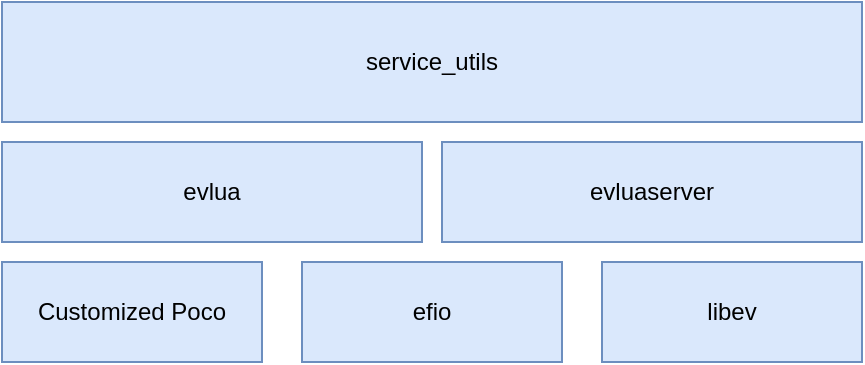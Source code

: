 <mxfile version="20.8.1" type="device"><diagram id="EkR2Z8oAHCFhPpKoOG8w" name="Page-1"><mxGraphModel dx="749" dy="563" grid="0" gridSize="10" guides="1" tooltips="1" connect="1" arrows="1" fold="1" page="1" pageScale="1" pageWidth="827" pageHeight="1169" math="0" shadow="0"><root><mxCell id="0"/><mxCell id="1" parent="0"/><mxCell id="Uu4vlB8dnccInIzxpywq-1" value="Customized Poco" style="rounded=0;whiteSpace=wrap;html=1;fillColor=#dae8fc;strokeColor=#6c8ebf;" parent="1" vertex="1"><mxGeometry x="130" y="340" width="130" height="50" as="geometry"/></mxCell><mxCell id="Uu4vlB8dnccInIzxpywq-3" value="efio" style="rounded=0;whiteSpace=wrap;html=1;fillColor=#dae8fc;strokeColor=#6c8ebf;" parent="1" vertex="1"><mxGeometry x="280" y="340" width="130" height="50" as="geometry"/></mxCell><mxCell id="Uu4vlB8dnccInIzxpywq-4" value="libev" style="rounded=0;whiteSpace=wrap;html=1;fillColor=#dae8fc;strokeColor=#6c8ebf;" parent="1" vertex="1"><mxGeometry x="430" y="340" width="130" height="50" as="geometry"/></mxCell><mxCell id="Uu4vlB8dnccInIzxpywq-5" value="evlua" style="rounded=0;whiteSpace=wrap;html=1;fillColor=#dae8fc;strokeColor=#6c8ebf;" parent="1" vertex="1"><mxGeometry x="130" y="280" width="210" height="50" as="geometry"/></mxCell><mxCell id="Uu4vlB8dnccInIzxpywq-7" value="evluaserver" style="rounded=0;whiteSpace=wrap;html=1;fillColor=#dae8fc;strokeColor=#6c8ebf;" parent="1" vertex="1"><mxGeometry x="350" y="280" width="210" height="50" as="geometry"/></mxCell><mxCell id="Uu4vlB8dnccInIzxpywq-8" value="service_utils" style="rounded=0;whiteSpace=wrap;html=1;fillColor=#dae8fc;strokeColor=#6c8ebf;" parent="1" vertex="1"><mxGeometry x="130" y="210" width="430" height="60" as="geometry"/></mxCell></root></mxGraphModel></diagram></mxfile>